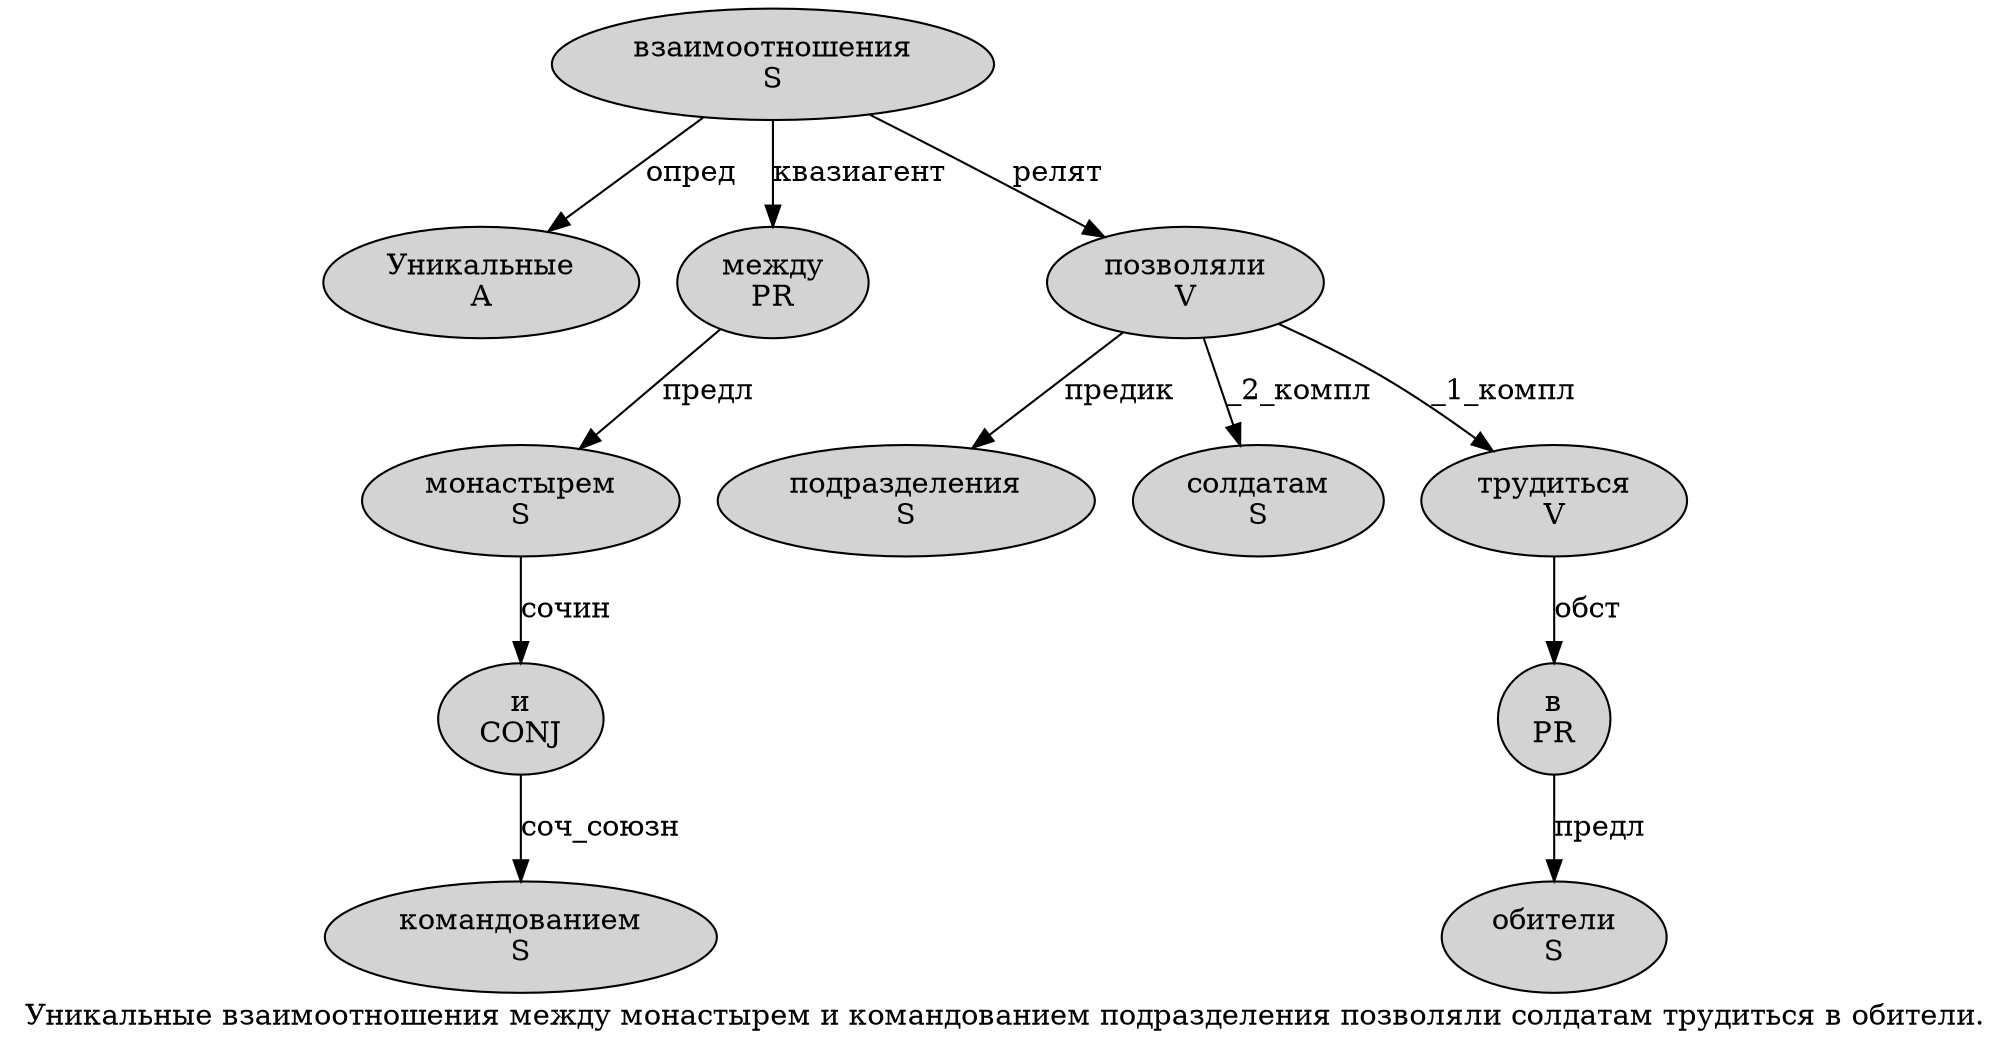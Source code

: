 digraph SENTENCE_794 {
	graph [label="Уникальные взаимоотношения между монастырем и командованием подразделения позволяли солдатам трудиться в обители."]
	node [style=filled]
		0 [label="Уникальные
A" color="" fillcolor=lightgray penwidth=1 shape=ellipse]
		1 [label="взаимоотношения
S" color="" fillcolor=lightgray penwidth=1 shape=ellipse]
		2 [label="между
PR" color="" fillcolor=lightgray penwidth=1 shape=ellipse]
		3 [label="монастырем
S" color="" fillcolor=lightgray penwidth=1 shape=ellipse]
		4 [label="и
CONJ" color="" fillcolor=lightgray penwidth=1 shape=ellipse]
		5 [label="командованием
S" color="" fillcolor=lightgray penwidth=1 shape=ellipse]
		6 [label="подразделения
S" color="" fillcolor=lightgray penwidth=1 shape=ellipse]
		7 [label="позволяли
V" color="" fillcolor=lightgray penwidth=1 shape=ellipse]
		8 [label="солдатам
S" color="" fillcolor=lightgray penwidth=1 shape=ellipse]
		9 [label="трудиться
V" color="" fillcolor=lightgray penwidth=1 shape=ellipse]
		10 [label="в
PR" color="" fillcolor=lightgray penwidth=1 shape=ellipse]
		11 [label="обители
S" color="" fillcolor=lightgray penwidth=1 shape=ellipse]
			2 -> 3 [label="предл"]
			3 -> 4 [label="сочин"]
			9 -> 10 [label="обст"]
			10 -> 11 [label="предл"]
			4 -> 5 [label="соч_союзн"]
			7 -> 6 [label="предик"]
			7 -> 8 [label="_2_компл"]
			7 -> 9 [label="_1_компл"]
			1 -> 0 [label="опред"]
			1 -> 2 [label="квазиагент"]
			1 -> 7 [label="релят"]
}
